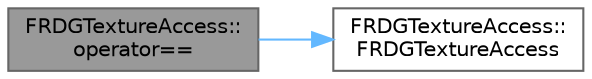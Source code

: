 digraph "FRDGTextureAccess::operator=="
{
 // INTERACTIVE_SVG=YES
 // LATEX_PDF_SIZE
  bgcolor="transparent";
  edge [fontname=Helvetica,fontsize=10,labelfontname=Helvetica,labelfontsize=10];
  node [fontname=Helvetica,fontsize=10,shape=box,height=0.2,width=0.4];
  rankdir="LR";
  Node1 [id="Node000001",label="FRDGTextureAccess::\loperator==",height=0.2,width=0.4,color="gray40", fillcolor="grey60", style="filled", fontcolor="black",tooltip=" "];
  Node1 -> Node2 [id="edge1_Node000001_Node000002",color="steelblue1",style="solid",tooltip=" "];
  Node2 [id="Node000002",label="FRDGTextureAccess::\lFRDGTextureAccess",height=0.2,width=0.4,color="grey40", fillcolor="white", style="filled",URL="$df/d54/classFRDGTextureAccess.html#ab7df65e981a8fbea30ecc3aff3f687e8",tooltip=" "];
}
